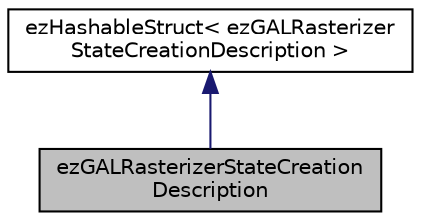 digraph "ezGALRasterizerStateCreationDescription"
{
 // LATEX_PDF_SIZE
  edge [fontname="Helvetica",fontsize="10",labelfontname="Helvetica",labelfontsize="10"];
  node [fontname="Helvetica",fontsize="10",shape=record];
  Node1 [label="ezGALRasterizerStateCreation\lDescription",height=0.2,width=0.4,color="black", fillcolor="grey75", style="filled", fontcolor="black",tooltip="Describes the settings for a new rasterizer state. See ezGALDevice::CreateRasterizerState."];
  Node2 -> Node1 [dir="back",color="midnightblue",fontsize="10",style="solid",fontname="Helvetica"];
  Node2 [label="ezHashableStruct\< ezGALRasterizer\lStateCreationDescription \>",height=0.2,width=0.4,color="black", fillcolor="white", style="filled",URL="$d3/d14/classez_hashable_struct.htm",tooltip=" "];
}
